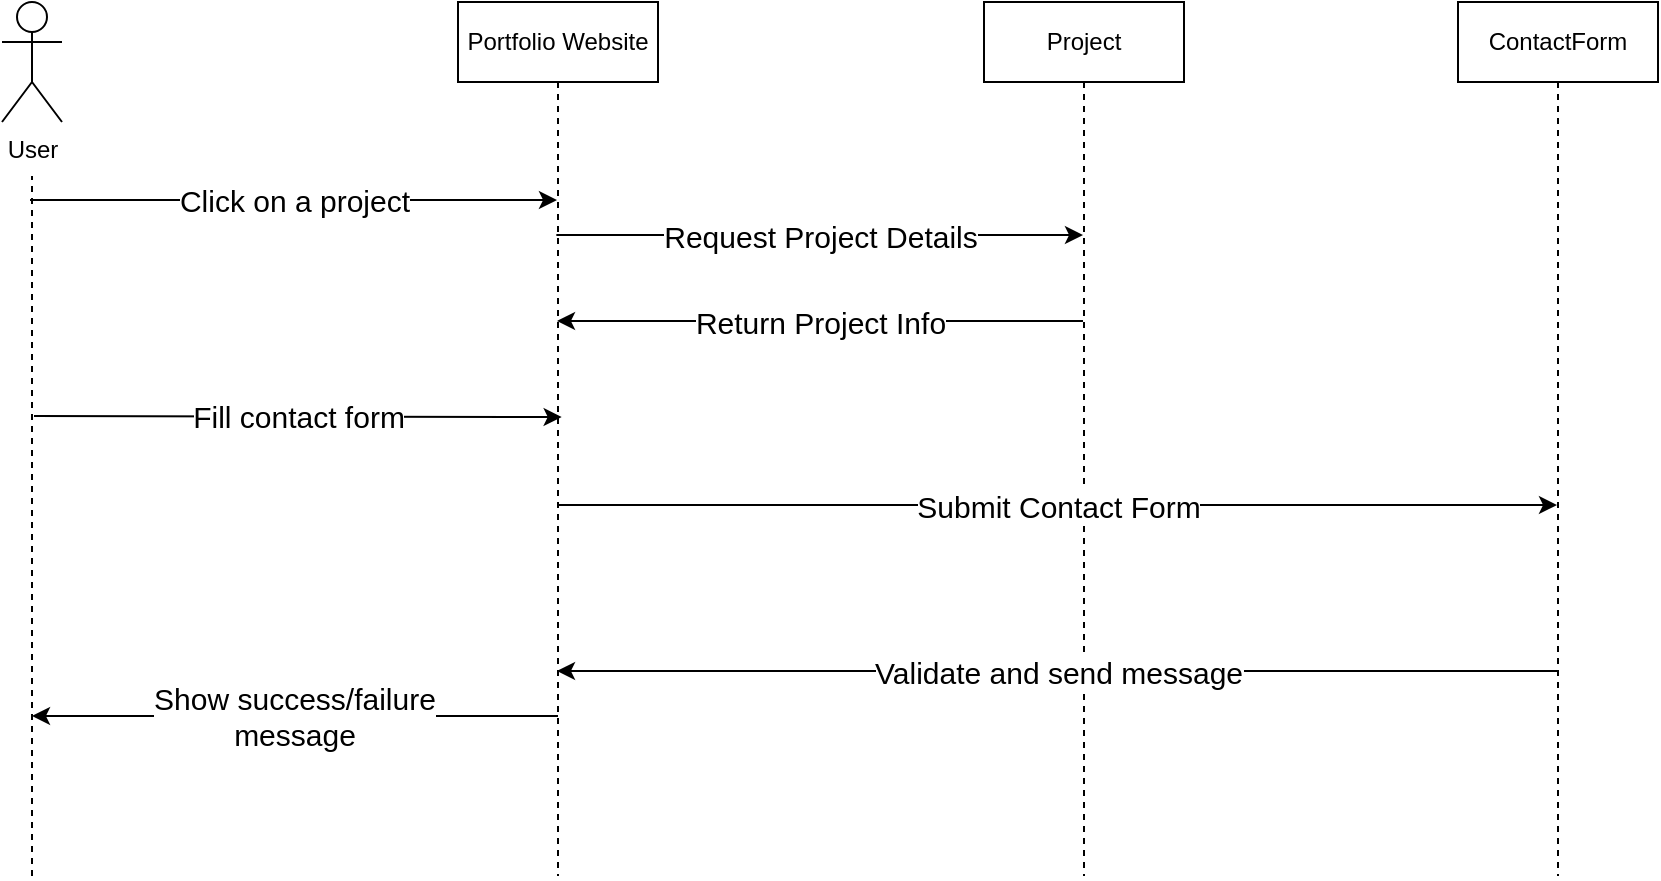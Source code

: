 <mxfile version="26.2.13">
  <diagram name="Page-1" id="2YBvvXClWsGukQMizWep">
    <mxGraphModel grid="1" page="1" gridSize="10" guides="1" tooltips="1" connect="1" arrows="1" fold="1" pageScale="1" pageWidth="1100" pageHeight="850" math="0" shadow="0">
      <root>
        <mxCell id="0" />
        <mxCell id="1" parent="0" />
        <mxCell id="BwKlyRimbMEbIUfPrC6_-3" value="Portfolio Website" style="shape=umlLifeline;perimeter=lifelinePerimeter;whiteSpace=wrap;html=1;container=1;dropTarget=0;collapsible=0;recursiveResize=0;outlineConnect=0;portConstraint=eastwest;newEdgeStyle={&quot;edgeStyle&quot;:&quot;elbowEdgeStyle&quot;,&quot;elbow&quot;:&quot;vertical&quot;,&quot;curved&quot;:0,&quot;rounded&quot;:0};" vertex="1" parent="1">
          <mxGeometry x="308" y="123" width="100" height="437" as="geometry" />
        </mxCell>
        <mxCell id="BwKlyRimbMEbIUfPrC6_-4" value="Project" style="shape=umlLifeline;perimeter=lifelinePerimeter;whiteSpace=wrap;html=1;container=1;dropTarget=0;collapsible=0;recursiveResize=0;outlineConnect=0;portConstraint=eastwest;newEdgeStyle={&quot;edgeStyle&quot;:&quot;elbowEdgeStyle&quot;,&quot;elbow&quot;:&quot;vertical&quot;,&quot;curved&quot;:0,&quot;rounded&quot;:0};" vertex="1" parent="1">
          <mxGeometry x="571" y="123" width="100" height="437" as="geometry" />
        </mxCell>
        <mxCell id="BwKlyRimbMEbIUfPrC6_-5" value="ContactForm" style="shape=umlLifeline;perimeter=lifelinePerimeter;whiteSpace=wrap;html=1;container=1;dropTarget=0;collapsible=0;recursiveResize=0;outlineConnect=0;portConstraint=eastwest;newEdgeStyle={&quot;edgeStyle&quot;:&quot;elbowEdgeStyle&quot;,&quot;elbow&quot;:&quot;vertical&quot;,&quot;curved&quot;:0,&quot;rounded&quot;:0};" vertex="1" parent="1">
          <mxGeometry x="808" y="123" width="100" height="437" as="geometry" />
        </mxCell>
        <mxCell id="BwKlyRimbMEbIUfPrC6_-9" value="&lt;font style=&quot;font-size: 15px;&quot;&gt;Request Project Details&lt;/font&gt;" style="endArrow=classic;html=1;rounded=0;" edge="1" parent="1" target="BwKlyRimbMEbIUfPrC6_-4">
          <mxGeometry x="0.003" width="50" height="50" relative="1" as="geometry">
            <mxPoint x="357.167" y="239.5" as="sourcePoint" />
            <mxPoint x="555.5" y="239.5" as="targetPoint" />
            <mxPoint as="offset" />
          </mxGeometry>
        </mxCell>
        <mxCell id="zHaYaa8GM_qsKvwAMF1O-1" value="&lt;font style=&quot;font-size: 15px;&quot;&gt;Return Project Info&lt;/font&gt;" style="endArrow=classic;html=1;rounded=0;" edge="1" parent="1">
          <mxGeometry width="50" height="50" relative="1" as="geometry">
            <mxPoint x="620.5" y="282.5" as="sourcePoint" />
            <mxPoint x="357.5" y="282.5" as="targetPoint" />
          </mxGeometry>
        </mxCell>
        <mxCell id="zHaYaa8GM_qsKvwAMF1O-2" value="&lt;font style=&quot;font-size: 15px;&quot;&gt;Submit Contact Form&lt;/font&gt;" style="endArrow=classic;html=1;rounded=0;" edge="1" parent="1">
          <mxGeometry width="50" height="50" relative="1" as="geometry">
            <mxPoint x="357.5" y="374.5" as="sourcePoint" />
            <mxPoint x="857.5" y="374.5" as="targetPoint" />
          </mxGeometry>
        </mxCell>
        <mxCell id="zHaYaa8GM_qsKvwAMF1O-3" value="&lt;span style=&quot;font-size: 15px;&quot;&gt;Validate and send message&lt;/span&gt;" style="endArrow=classic;html=1;rounded=0;" edge="1" parent="1">
          <mxGeometry width="50" height="50" relative="1" as="geometry">
            <mxPoint x="857.5" y="457.5" as="sourcePoint" />
            <mxPoint x="357.5" y="457.5" as="targetPoint" />
          </mxGeometry>
        </mxCell>
        <mxCell id="zHaYaa8GM_qsKvwAMF1O-4" value="User" style="shape=umlActor;verticalLabelPosition=bottom;verticalAlign=top;html=1;outlineConnect=0;" vertex="1" parent="1">
          <mxGeometry x="80" y="123" width="30" height="60" as="geometry" />
        </mxCell>
        <mxCell id="zHaYaa8GM_qsKvwAMF1O-8" value="&lt;font style=&quot;font-size: 15px;&quot;&gt;Click on a project&lt;/font&gt;" style="endArrow=classic;html=1;rounded=0;" edge="1" parent="1">
          <mxGeometry width="50" height="50" relative="1" as="geometry">
            <mxPoint x="94" y="222" as="sourcePoint" />
            <mxPoint x="357.5" y="222" as="targetPoint" />
          </mxGeometry>
        </mxCell>
        <mxCell id="zHaYaa8GM_qsKvwAMF1O-10" value="" style="endArrow=none;dashed=1;html=1;rounded=0;" edge="1" parent="1">
          <mxGeometry width="50" height="50" relative="1" as="geometry">
            <mxPoint x="95" y="560" as="sourcePoint" />
            <mxPoint x="95" y="210" as="targetPoint" />
          </mxGeometry>
        </mxCell>
        <mxCell id="zHaYaa8GM_qsKvwAMF1O-12" value="&lt;font style=&quot;font-size: 15px;&quot;&gt;Fill contact form&lt;/font&gt;" style="endArrow=classic;html=1;rounded=0;" edge="1" parent="1">
          <mxGeometry width="50" height="50" relative="1" as="geometry">
            <mxPoint x="95.997" y="330" as="sourcePoint" />
            <mxPoint x="359.83" y="330.5" as="targetPoint" />
          </mxGeometry>
        </mxCell>
        <mxCell id="zHaYaa8GM_qsKvwAMF1O-14" value="&lt;span style=&quot;font-size: 15px;&quot;&gt;Show success/failure &lt;br&gt;message&lt;/span&gt;" style="endArrow=classic;html=1;rounded=0;" edge="1" parent="1">
          <mxGeometry x="0.004" width="50" height="50" relative="1" as="geometry">
            <mxPoint x="358" y="480" as="sourcePoint" />
            <mxPoint x="95" y="480" as="targetPoint" />
            <mxPoint as="offset" />
          </mxGeometry>
        </mxCell>
      </root>
    </mxGraphModel>
  </diagram>
</mxfile>
